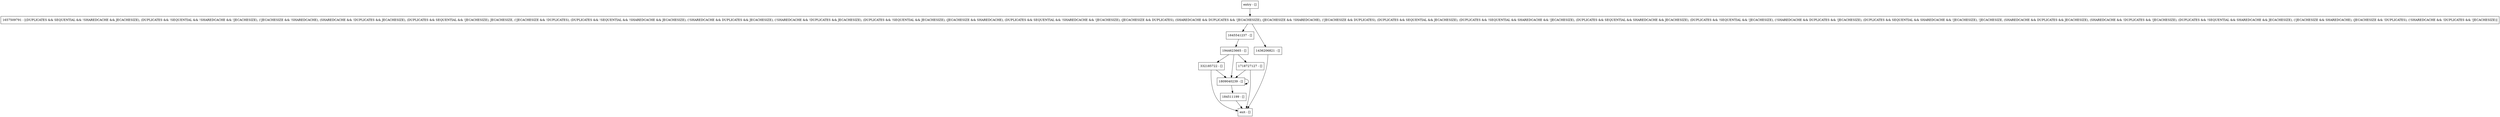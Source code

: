 digraph verifyIdentifierKey {
node [shape=record];
184511199 [label="184511199 - []"];
1645541237 [label="1645541237 - []"];
entry [label="entry - []"];
exit [label="exit - []"];
1809040239 [label="1809040239 - []"];
1436206821 [label="1436206821 - []"];
332185722 [label="332185722 - []"];
1718727127 [label="1718727127 - []"];
1657509791 [label="1657509791 - [(DUPLICATES && SEQUENTIAL && !SHAREDCACHE && JECACHESIZE), (DUPLICATES && !SEQUENTIAL && !SHAREDCACHE && !JECACHESIZE), (!JECACHESIZE && !SHAREDCACHE), (SHAREDCACHE && !DUPLICATES && JECACHESIZE), (DUPLICATES && SEQUENTIAL && !JECACHESIZE), JECACHESIZE, (!JECACHESIZE && !DUPLICATES), (DUPLICATES && !SEQUENTIAL && !SHAREDCACHE && JECACHESIZE), (!SHAREDCACHE && DUPLICATES && JECACHESIZE), (!SHAREDCACHE && !DUPLICATES && JECACHESIZE), (DUPLICATES && !SEQUENTIAL && JECACHESIZE), (JECACHESIZE && SHAREDCACHE), (DUPLICATES && SEQUENTIAL && !SHAREDCACHE && !JECACHESIZE), (JECACHESIZE && DUPLICATES), (SHAREDCACHE && DUPLICATES && !JECACHESIZE), (JECACHESIZE && !SHAREDCACHE), (!JECACHESIZE && DUPLICATES), (DUPLICATES && SEQUENTIAL && JECACHESIZE), (DUPLICATES && !SEQUENTIAL && SHAREDCACHE && !JECACHESIZE), (DUPLICATES && SEQUENTIAL && SHAREDCACHE && JECACHESIZE), (DUPLICATES && !SEQUENTIAL && !JECACHESIZE), (!SHAREDCACHE && DUPLICATES && !JECACHESIZE), (DUPLICATES && SEQUENTIAL && SHAREDCACHE && !JECACHESIZE), !JECACHESIZE, (SHAREDCACHE && DUPLICATES && JECACHESIZE), (SHAREDCACHE && !DUPLICATES && !JECACHESIZE), (DUPLICATES && !SEQUENTIAL && SHAREDCACHE && JECACHESIZE), (!JECACHESIZE && SHAREDCACHE), (JECACHESIZE && !DUPLICATES), (!SHAREDCACHE && !DUPLICATES && !JECACHESIZE)]"];
1944623665 [label="1944623665 - []"];
entry;
exit;
184511199 -> exit;
1645541237 -> 1944623665;
entry -> 1657509791;
1809040239 -> 184511199;
1809040239 -> 1809040239;
1436206821 -> exit;
332185722 -> exit;
332185722 -> 1809040239;
1718727127 -> exit;
1718727127 -> 1809040239;
1657509791 -> 1645541237;
1657509791 -> 1436206821;
1944623665 -> 1809040239;
1944623665 -> 332185722;
1944623665 -> 1718727127;
}
